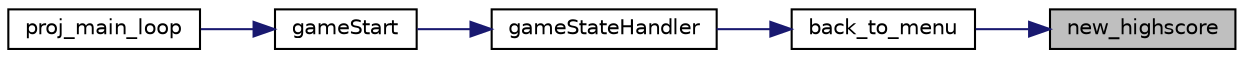 digraph "new_highscore"
{
 // LATEX_PDF_SIZE
  edge [fontname="Helvetica",fontsize="10",labelfontname="Helvetica",labelfontsize="10"];
  node [fontname="Helvetica",fontsize="10",shape=record];
  rankdir="RL";
  Node1 [label="new_highscore",height=0.2,width=0.4,color="black", fillcolor="grey75", style="filled", fontcolor="black",tooltip="Check if the new score is better that the ones in the highscoresr."];
  Node1 -> Node2 [dir="back",color="midnightblue",fontsize="10",style="solid"];
  Node2 [label="back_to_menu",height=0.2,width=0.4,color="black", fillcolor="white", style="filled",URL="$game_8h.html#ae7ed124302f000fe36828382c93950aa",tooltip="Go to main menu if button is pressed and save score if in Save Score mode."];
  Node2 -> Node3 [dir="back",color="midnightblue",fontsize="10",style="solid"];
  Node3 [label="gameStateHandler",height=0.2,width=0.4,color="black", fillcolor="white", style="filled",URL="$game_8h.html#a8df558a332b33b1b0be4f15a02438531",tooltip="Load letters,sentences and xpm's, set graphics mode and start game."];
  Node3 -> Node4 [dir="back",color="midnightblue",fontsize="10",style="solid"];
  Node4 [label="gameStart",height=0.2,width=0.4,color="black", fillcolor="white", style="filled",URL="$game_8h.html#aaaff4e132cd3b41673859b2b4ea1159f",tooltip="Load letters,sentences and xpm's, set graphics mode and start game."];
  Node4 -> Node5 [dir="back",color="midnightblue",fontsize="10",style="solid"];
  Node5 [label="proj_main_loop",height=0.2,width=0.4,color="black", fillcolor="white", style="filled",URL="$proj_8c.html#a2a16f651eccbd248e1ad3b3b924b143b",tooltip=" "];
}
